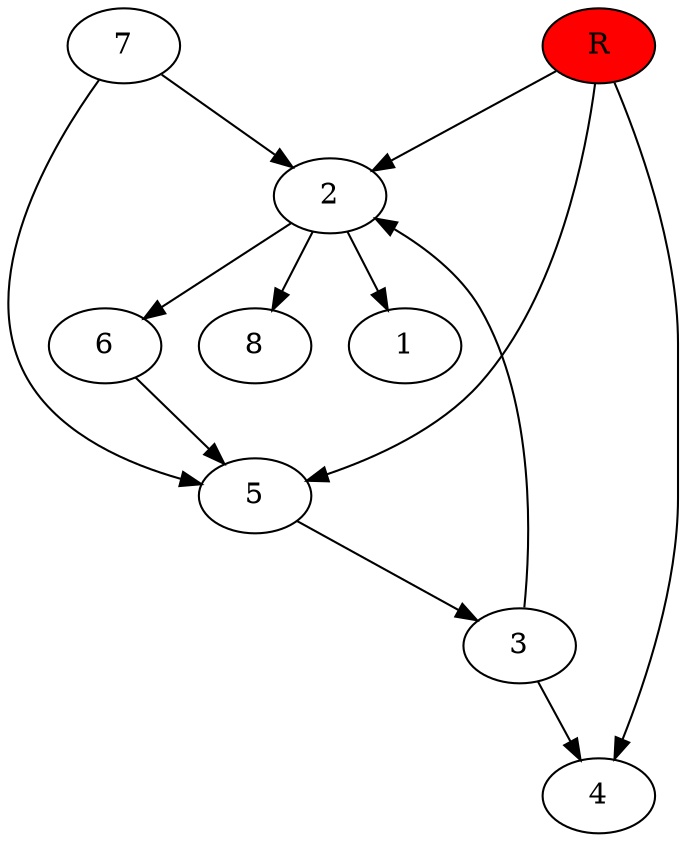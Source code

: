 digraph prb33859 {
	1
	2
	3
	4
	5
	6
	7
	8
	R [fillcolor="#ff0000" style=filled]
	2 -> 1
	2 -> 6
	2 -> 8
	3 -> 2
	3 -> 4
	5 -> 3
	6 -> 5
	7 -> 2
	7 -> 5
	R -> 2
	R -> 4
	R -> 5
}
